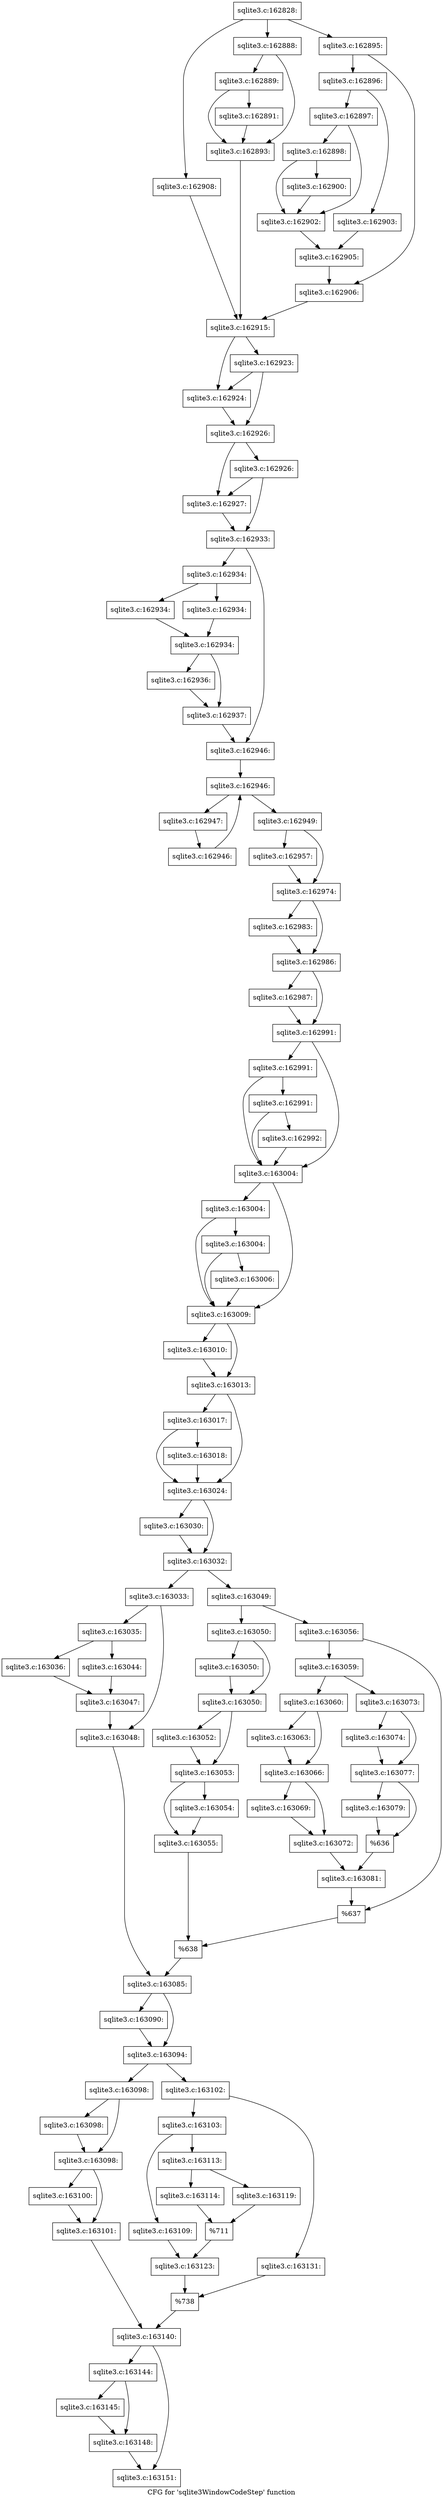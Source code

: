digraph "CFG for 'sqlite3WindowCodeStep' function" {
	label="CFG for 'sqlite3WindowCodeStep' function";

	Node0x55c0f9a72fa0 [shape=record,label="{sqlite3.c:162828:}"];
	Node0x55c0f9a72fa0 -> Node0x55c0f9a7eef0;
	Node0x55c0f9a72fa0 -> Node0x55c0f9a7f2d0;
	Node0x55c0f9a72fa0 -> Node0x55c0f67d1370;
	Node0x55c0f9a7f2d0 [shape=record,label="{sqlite3.c:162888:}"];
	Node0x55c0f9a7f2d0 -> Node0x55c0f9a7f460;
	Node0x55c0f9a7f2d0 -> Node0x55c0f9a7f410;
	Node0x55c0f9a7f460 [shape=record,label="{sqlite3.c:162889:}"];
	Node0x55c0f9a7f460 -> Node0x55c0f9a7f3c0;
	Node0x55c0f9a7f460 -> Node0x55c0f9a7f410;
	Node0x55c0f9a7f3c0 [shape=record,label="{sqlite3.c:162891:}"];
	Node0x55c0f9a7f3c0 -> Node0x55c0f9a7f410;
	Node0x55c0f9a7f410 [shape=record,label="{sqlite3.c:162893:}"];
	Node0x55c0f9a7f410 -> Node0x55c0f9a7ec30;
	Node0x55c0f67d1370 [shape=record,label="{sqlite3.c:162895:}"];
	Node0x55c0f67d1370 -> Node0x55c0f9a80080;
	Node0x55c0f67d1370 -> Node0x55c0f9a80810;
	Node0x55c0f9a80080 [shape=record,label="{sqlite3.c:162896:}"];
	Node0x55c0f9a80080 -> Node0x55c0f67d0d20;
	Node0x55c0f9a80080 -> Node0x55c0f9a7fc80;
	Node0x55c0f67d0d20 [shape=record,label="{sqlite3.c:162897:}"];
	Node0x55c0f67d0d20 -> Node0x55c0f9a81270;
	Node0x55c0f67d0d20 -> Node0x55c0f9a81220;
	Node0x55c0f9a81270 [shape=record,label="{sqlite3.c:162898:}"];
	Node0x55c0f9a81270 -> Node0x55c0f9a811d0;
	Node0x55c0f9a81270 -> Node0x55c0f9a81220;
	Node0x55c0f9a811d0 [shape=record,label="{sqlite3.c:162900:}"];
	Node0x55c0f9a811d0 -> Node0x55c0f9a81220;
	Node0x55c0f9a81220 [shape=record,label="{sqlite3.c:162902:}"];
	Node0x55c0f9a81220 -> Node0x55c0f9a80c40;
	Node0x55c0f9a7fc80 [shape=record,label="{sqlite3.c:162903:}"];
	Node0x55c0f9a7fc80 -> Node0x55c0f9a80c40;
	Node0x55c0f9a80c40 [shape=record,label="{sqlite3.c:162905:}"];
	Node0x55c0f9a80c40 -> Node0x55c0f9a80810;
	Node0x55c0f9a80810 [shape=record,label="{sqlite3.c:162906:}"];
	Node0x55c0f9a80810 -> Node0x55c0f9a7ec30;
	Node0x55c0f9a7eef0 [shape=record,label="{sqlite3.c:162908:}"];
	Node0x55c0f9a7eef0 -> Node0x55c0f9a7ec30;
	Node0x55c0f9a7ec30 [shape=record,label="{sqlite3.c:162915:}"];
	Node0x55c0f9a7ec30 -> Node0x55c0f9a83910;
	Node0x55c0f9a7ec30 -> Node0x55c0f9a839b0;
	Node0x55c0f9a839b0 [shape=record,label="{sqlite3.c:162923:}"];
	Node0x55c0f9a839b0 -> Node0x55c0f9a83910;
	Node0x55c0f9a839b0 -> Node0x55c0f9a83960;
	Node0x55c0f9a83910 [shape=record,label="{sqlite3.c:162924:}"];
	Node0x55c0f9a83910 -> Node0x55c0f9a83960;
	Node0x55c0f9a83960 [shape=record,label="{sqlite3.c:162926:}"];
	Node0x55c0f9a83960 -> Node0x55c0f9a848a0;
	Node0x55c0f9a83960 -> Node0x55c0f9a84940;
	Node0x55c0f9a84940 [shape=record,label="{sqlite3.c:162926:}"];
	Node0x55c0f9a84940 -> Node0x55c0f9a848a0;
	Node0x55c0f9a84940 -> Node0x55c0f9a848f0;
	Node0x55c0f9a848a0 [shape=record,label="{sqlite3.c:162927:}"];
	Node0x55c0f9a848a0 -> Node0x55c0f9a848f0;
	Node0x55c0f9a848f0 [shape=record,label="{sqlite3.c:162933:}"];
	Node0x55c0f9a848f0 -> Node0x55c0f9a85830;
	Node0x55c0f9a848f0 -> Node0x55c0f9a85880;
	Node0x55c0f9a85830 [shape=record,label="{sqlite3.c:162934:}"];
	Node0x55c0f9a85830 -> Node0x55c0f9a860a0;
	Node0x55c0f9a85830 -> Node0x55c0f9a860f0;
	Node0x55c0f9a860a0 [shape=record,label="{sqlite3.c:162934:}"];
	Node0x55c0f9a860a0 -> Node0x55c0f9a86140;
	Node0x55c0f9a860f0 [shape=record,label="{sqlite3.c:162934:}"];
	Node0x55c0f9a860f0 -> Node0x55c0f9a86140;
	Node0x55c0f9a86140 [shape=record,label="{sqlite3.c:162934:}"];
	Node0x55c0f9a86140 -> Node0x55c0f9a86c80;
	Node0x55c0f9a86140 -> Node0x55c0f9a86cd0;
	Node0x55c0f9a86c80 [shape=record,label="{sqlite3.c:162936:}"];
	Node0x55c0f9a86c80 -> Node0x55c0f9a86cd0;
	Node0x55c0f9a86cd0 [shape=record,label="{sqlite3.c:162937:}"];
	Node0x55c0f9a86cd0 -> Node0x55c0f9a85880;
	Node0x55c0f9a85880 [shape=record,label="{sqlite3.c:162946:}"];
	Node0x55c0f9a85880 -> Node0x55c0f9a89e10;
	Node0x55c0f9a89e10 [shape=record,label="{sqlite3.c:162946:}"];
	Node0x55c0f9a89e10 -> Node0x55c0f9a8a030;
	Node0x55c0f9a89e10 -> Node0x55c0f9a89c60;
	Node0x55c0f9a8a030 [shape=record,label="{sqlite3.c:162947:}"];
	Node0x55c0f9a8a030 -> Node0x55c0f9a89fa0;
	Node0x55c0f9a89fa0 [shape=record,label="{sqlite3.c:162946:}"];
	Node0x55c0f9a89fa0 -> Node0x55c0f9a89e10;
	Node0x55c0f9a89c60 [shape=record,label="{sqlite3.c:162949:}"];
	Node0x55c0f9a89c60 -> Node0x55c0f9a8a7e0;
	Node0x55c0f9a89c60 -> Node0x55c0f9a8afe0;
	Node0x55c0f9a8a7e0 [shape=record,label="{sqlite3.c:162957:}"];
	Node0x55c0f9a8a7e0 -> Node0x55c0f9a8afe0;
	Node0x55c0f9a8afe0 [shape=record,label="{sqlite3.c:162974:}"];
	Node0x55c0f9a8afe0 -> Node0x55c0f67d0cd0;
	Node0x55c0f9a8afe0 -> Node0x55c0f7d510d0;
	Node0x55c0f67d0cd0 [shape=record,label="{sqlite3.c:162983:}"];
	Node0x55c0f67d0cd0 -> Node0x55c0f7d510d0;
	Node0x55c0f7d510d0 [shape=record,label="{sqlite3.c:162986:}"];
	Node0x55c0f7d510d0 -> Node0x55c0f67aea20;
	Node0x55c0f7d510d0 -> Node0x55c0f7d519b0;
	Node0x55c0f67aea20 [shape=record,label="{sqlite3.c:162987:}"];
	Node0x55c0f67aea20 -> Node0x55c0f7d519b0;
	Node0x55c0f7d519b0 [shape=record,label="{sqlite3.c:162991:}"];
	Node0x55c0f7d519b0 -> Node0x55c0f7d52f40;
	Node0x55c0f7d519b0 -> Node0x55c0f7d52e70;
	Node0x55c0f7d52f40 [shape=record,label="{sqlite3.c:162991:}"];
	Node0x55c0f7d52f40 -> Node0x55c0f7d52ec0;
	Node0x55c0f7d52f40 -> Node0x55c0f7d52e70;
	Node0x55c0f7d52ec0 [shape=record,label="{sqlite3.c:162991:}"];
	Node0x55c0f7d52ec0 -> Node0x55c0f7d52e20;
	Node0x55c0f7d52ec0 -> Node0x55c0f7d52e70;
	Node0x55c0f7d52e20 [shape=record,label="{sqlite3.c:162992:}"];
	Node0x55c0f7d52e20 -> Node0x55c0f7d52e70;
	Node0x55c0f7d52e70 [shape=record,label="{sqlite3.c:163004:}"];
	Node0x55c0f7d52e70 -> Node0x55c0f7d54b00;
	Node0x55c0f7d52e70 -> Node0x55c0f67cebd0;
	Node0x55c0f7d54b00 [shape=record,label="{sqlite3.c:163004:}"];
	Node0x55c0f7d54b00 -> Node0x55c0f9a8d7e0;
	Node0x55c0f7d54b00 -> Node0x55c0f67cebd0;
	Node0x55c0f9a8d7e0 [shape=record,label="{sqlite3.c:163004:}"];
	Node0x55c0f9a8d7e0 -> Node0x55c0f67d0c80;
	Node0x55c0f9a8d7e0 -> Node0x55c0f67cebd0;
	Node0x55c0f67d0c80 [shape=record,label="{sqlite3.c:163006:}"];
	Node0x55c0f67d0c80 -> Node0x55c0f67cebd0;
	Node0x55c0f67cebd0 [shape=record,label="{sqlite3.c:163009:}"];
	Node0x55c0f67cebd0 -> Node0x55c0f7d57050;
	Node0x55c0f67cebd0 -> Node0x55c0f7d57360;
	Node0x55c0f7d57050 [shape=record,label="{sqlite3.c:163010:}"];
	Node0x55c0f7d57050 -> Node0x55c0f7d57360;
	Node0x55c0f7d57360 [shape=record,label="{sqlite3.c:163013:}"];
	Node0x55c0f7d57360 -> Node0x55c0f7d58880;
	Node0x55c0f7d57360 -> Node0x55c0f7d58830;
	Node0x55c0f7d58880 [shape=record,label="{sqlite3.c:163017:}"];
	Node0x55c0f7d58880 -> Node0x55c0f7d587e0;
	Node0x55c0f7d58880 -> Node0x55c0f7d58830;
	Node0x55c0f7d587e0 [shape=record,label="{sqlite3.c:163018:}"];
	Node0x55c0f7d587e0 -> Node0x55c0f7d58830;
	Node0x55c0f7d58830 [shape=record,label="{sqlite3.c:163024:}"];
	Node0x55c0f7d58830 -> Node0x55c0f7d59260;
	Node0x55c0f7d58830 -> Node0x55c0f7d5b300;
	Node0x55c0f7d59260 [shape=record,label="{sqlite3.c:163030:}"];
	Node0x55c0f7d59260 -> Node0x55c0f7d5b300;
	Node0x55c0f7d5b300 [shape=record,label="{sqlite3.c:163032:}"];
	Node0x55c0f7d5b300 -> Node0x55c0f67d0d70;
	Node0x55c0f7d5b300 -> Node0x55c0f7d5c030;
	Node0x55c0f67d0d70 [shape=record,label="{sqlite3.c:163033:}"];
	Node0x55c0f67d0d70 -> Node0x55c0f67d0e70;
	Node0x55c0f67d0d70 -> Node0x55c0f7d5c8f0;
	Node0x55c0f67d0e70 [shape=record,label="{sqlite3.c:163035:}"];
	Node0x55c0f67d0e70 -> Node0x55c0f7d5cf80;
	Node0x55c0f67d0e70 -> Node0x55c0f7d5d020;
	Node0x55c0f7d5cf80 [shape=record,label="{sqlite3.c:163036:}"];
	Node0x55c0f7d5cf80 -> Node0x55c0f7d5cfd0;
	Node0x55c0f7d5d020 [shape=record,label="{sqlite3.c:163044:}"];
	Node0x55c0f7d5d020 -> Node0x55c0f7d5cfd0;
	Node0x55c0f7d5cfd0 [shape=record,label="{sqlite3.c:163047:}"];
	Node0x55c0f7d5cfd0 -> Node0x55c0f7d5c8f0;
	Node0x55c0f7d5c8f0 [shape=record,label="{sqlite3.c:163048:}"];
	Node0x55c0f7d5c8f0 -> Node0x55c0f7d5bc60;
	Node0x55c0f7d5c030 [shape=record,label="{sqlite3.c:163049:}"];
	Node0x55c0f7d5c030 -> Node0x55c0f67d0dc0;
	Node0x55c0f7d5c030 -> Node0x55c0f7d5f7d0;
	Node0x55c0f67d0dc0 [shape=record,label="{sqlite3.c:163050:}"];
	Node0x55c0f67d0dc0 -> Node0x55c0f7d5ff20;
	Node0x55c0f67d0dc0 -> Node0x55c0f7d5fed0;
	Node0x55c0f7d5ff20 [shape=record,label="{sqlite3.c:163050:}"];
	Node0x55c0f7d5ff20 -> Node0x55c0f7d5fed0;
	Node0x55c0f7d5fed0 [shape=record,label="{sqlite3.c:163050:}"];
	Node0x55c0f7d5fed0 -> Node0x55c0f7d60c60;
	Node0x55c0f7d5fed0 -> Node0x55c0f7d60cb0;
	Node0x55c0f7d60c60 [shape=record,label="{sqlite3.c:163052:}"];
	Node0x55c0f7d60c60 -> Node0x55c0f7d60cb0;
	Node0x55c0f7d60cb0 [shape=record,label="{sqlite3.c:163053:}"];
	Node0x55c0f7d60cb0 -> Node0x55c0f7d614f0;
	Node0x55c0f7d60cb0 -> Node0x55c0f7d614a0;
	Node0x55c0f7d614a0 [shape=record,label="{sqlite3.c:163054:}"];
	Node0x55c0f7d614a0 -> Node0x55c0f7d614f0;
	Node0x55c0f7d614f0 [shape=record,label="{sqlite3.c:163055:}"];
	Node0x55c0f7d614f0 -> Node0x55c0f7d5e130;
	Node0x55c0f7d5f7d0 [shape=record,label="{sqlite3.c:163056:}"];
	Node0x55c0f7d5f7d0 -> Node0x55c0f7d62200;
	Node0x55c0f7d5f7d0 -> Node0x55c0f7d62250;
	Node0x55c0f7d62200 [shape=record,label="{sqlite3.c:163059:}"];
	Node0x55c0f7d62200 -> Node0x55c0f7d62830;
	Node0x55c0f7d62200 -> Node0x55c0f7d628d0;
	Node0x55c0f7d62830 [shape=record,label="{sqlite3.c:163060:}"];
	Node0x55c0f7d62830 -> Node0x55c0f7d633e0;
	Node0x55c0f7d62830 -> Node0x55c0f7d63430;
	Node0x55c0f7d633e0 [shape=record,label="{sqlite3.c:163063:}"];
	Node0x55c0f7d633e0 -> Node0x55c0f7d63430;
	Node0x55c0f7d63430 [shape=record,label="{sqlite3.c:163066:}"];
	Node0x55c0f7d63430 -> Node0x55c0f7d64030;
	Node0x55c0f7d63430 -> Node0x55c0f7d647e0;
	Node0x55c0f7d64030 [shape=record,label="{sqlite3.c:163069:}"];
	Node0x55c0f7d64030 -> Node0x55c0f7d647e0;
	Node0x55c0f7d647e0 [shape=record,label="{sqlite3.c:163072:}"];
	Node0x55c0f7d647e0 -> Node0x55c0f7d62880;
	Node0x55c0f7d628d0 [shape=record,label="{sqlite3.c:163073:}"];
	Node0x55c0f7d628d0 -> Node0x55c0f7d65230;
	Node0x55c0f7d628d0 -> Node0x55c0f7d65280;
	Node0x55c0f7d65230 [shape=record,label="{sqlite3.c:163074:}"];
	Node0x55c0f7d65230 -> Node0x55c0f7d65280;
	Node0x55c0f7d65280 [shape=record,label="{sqlite3.c:163077:}"];
	Node0x55c0f7d65280 -> Node0x55c0f7d65780;
	Node0x55c0f7d65280 -> Node0x55c0f7d65fa0;
	Node0x55c0f7d65780 [shape=record,label="{sqlite3.c:163079:}"];
	Node0x55c0f7d65780 -> Node0x55c0f7d65fa0;
	Node0x55c0f7d65fa0 [shape=record,label="{%636}"];
	Node0x55c0f7d65fa0 -> Node0x55c0f7d62880;
	Node0x55c0f7d62880 [shape=record,label="{sqlite3.c:163081:}"];
	Node0x55c0f7d62880 -> Node0x55c0f7d62250;
	Node0x55c0f7d62250 [shape=record,label="{%637}"];
	Node0x55c0f7d62250 -> Node0x55c0f7d5e130;
	Node0x55c0f7d5e130 [shape=record,label="{%638}"];
	Node0x55c0f7d5e130 -> Node0x55c0f7d5bc60;
	Node0x55c0f7d5bc60 [shape=record,label="{sqlite3.c:163085:}"];
	Node0x55c0f7d5bc60 -> Node0x55c0f7d66c50;
	Node0x55c0f7d5bc60 -> Node0x55c0f7d66ca0;
	Node0x55c0f7d66c50 [shape=record,label="{sqlite3.c:163090:}"];
	Node0x55c0f7d66c50 -> Node0x55c0f7d66ca0;
	Node0x55c0f7d66ca0 [shape=record,label="{sqlite3.c:163094:}"];
	Node0x55c0f7d66ca0 -> Node0x55c0f7d67db0;
	Node0x55c0f7d66ca0 -> Node0x55c0f7d67e50;
	Node0x55c0f7d67db0 [shape=record,label="{sqlite3.c:163098:}"];
	Node0x55c0f7d67db0 -> Node0x55c0f7d686c0;
	Node0x55c0f7d67db0 -> Node0x55c0f7d68670;
	Node0x55c0f7d686c0 [shape=record,label="{sqlite3.c:163098:}"];
	Node0x55c0f7d686c0 -> Node0x55c0f7d68670;
	Node0x55c0f7d68670 [shape=record,label="{sqlite3.c:163098:}"];
	Node0x55c0f7d68670 -> Node0x55c0f7d69400;
	Node0x55c0f7d68670 -> Node0x55c0f7d69450;
	Node0x55c0f7d69400 [shape=record,label="{sqlite3.c:163100:}"];
	Node0x55c0f7d69400 -> Node0x55c0f7d69450;
	Node0x55c0f7d69450 [shape=record,label="{sqlite3.c:163101:}"];
	Node0x55c0f7d69450 -> Node0x55c0f7d67e00;
	Node0x55c0f7d67e50 [shape=record,label="{sqlite3.c:163102:}"];
	Node0x55c0f7d67e50 -> Node0x55c0f7d69d10;
	Node0x55c0f7d67e50 -> Node0x55c0f7d69db0;
	Node0x55c0f7d69d10 [shape=record,label="{sqlite3.c:163103:}"];
	Node0x55c0f7d69d10 -> Node0x55c0f9ac6630;
	Node0x55c0f7d69d10 -> Node0x55c0f9ac66d0;
	Node0x55c0f9ac6630 [shape=record,label="{sqlite3.c:163109:}"];
	Node0x55c0f9ac6630 -> Node0x55c0f9ac6680;
	Node0x55c0f9ac66d0 [shape=record,label="{sqlite3.c:163113:}"];
	Node0x55c0f9ac66d0 -> Node0x55c0f9ac7600;
	Node0x55c0f9ac66d0 -> Node0x55c0f9ac76a0;
	Node0x55c0f9ac7600 [shape=record,label="{sqlite3.c:163114:}"];
	Node0x55c0f9ac7600 -> Node0x55c0f9ac7650;
	Node0x55c0f9ac76a0 [shape=record,label="{sqlite3.c:163119:}"];
	Node0x55c0f9ac76a0 -> Node0x55c0f9ac7650;
	Node0x55c0f9ac7650 [shape=record,label="{%711}"];
	Node0x55c0f9ac7650 -> Node0x55c0f9ac6680;
	Node0x55c0f9ac6680 [shape=record,label="{sqlite3.c:163123:}"];
	Node0x55c0f9ac6680 -> Node0x55c0f7d69d60;
	Node0x55c0f7d69db0 [shape=record,label="{sqlite3.c:163131:}"];
	Node0x55c0f7d69db0 -> Node0x55c0f7d69d60;
	Node0x55c0f7d69d60 [shape=record,label="{%738}"];
	Node0x55c0f7d69d60 -> Node0x55c0f7d67e00;
	Node0x55c0f7d67e00 [shape=record,label="{sqlite3.c:163140:}"];
	Node0x55c0f7d67e00 -> Node0x55c0f9acc180;
	Node0x55c0f7d67e00 -> Node0x55c0f9acc1d0;
	Node0x55c0f9acc180 [shape=record,label="{sqlite3.c:163144:}"];
	Node0x55c0f9acc180 -> Node0x55c0f9acc670;
	Node0x55c0f9acc180 -> Node0x55c0f9acc6c0;
	Node0x55c0f9acc670 [shape=record,label="{sqlite3.c:163145:}"];
	Node0x55c0f9acc670 -> Node0x55c0f9acc6c0;
	Node0x55c0f9acc6c0 [shape=record,label="{sqlite3.c:163148:}"];
	Node0x55c0f9acc6c0 -> Node0x55c0f9acc1d0;
	Node0x55c0f9acc1d0 [shape=record,label="{sqlite3.c:163151:}"];
}
